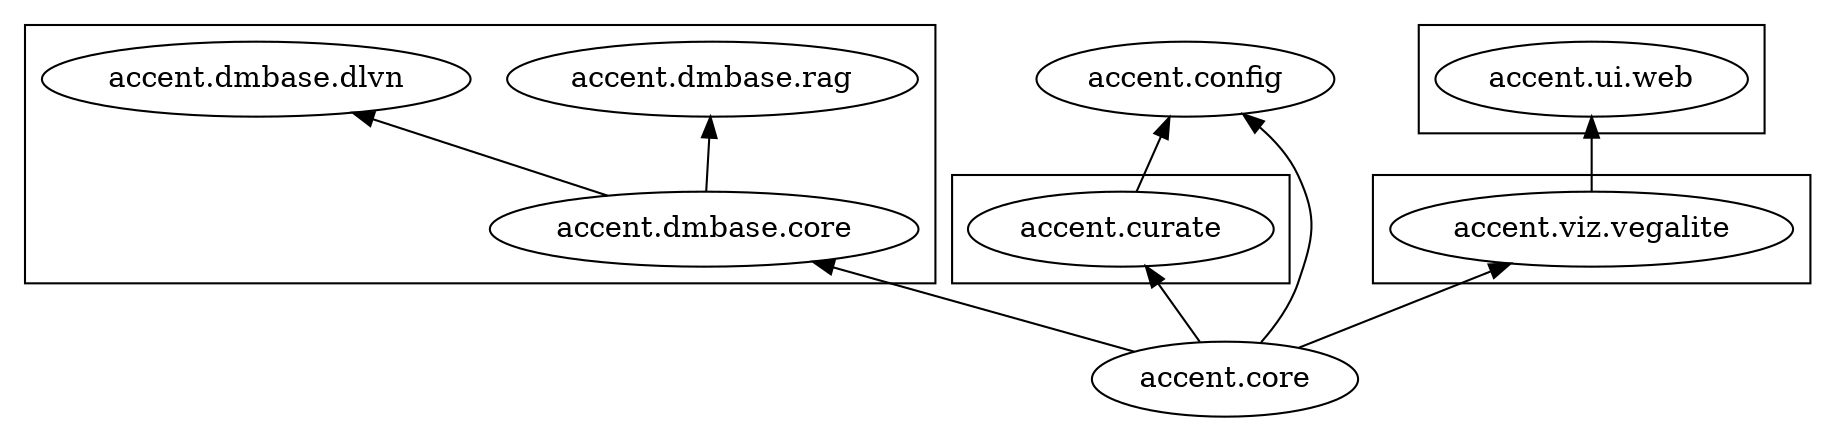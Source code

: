 digraph G {
 
  rankdir=BT;
  
  
  subgraph cluster_curation {
    
   
    curate_dataset[label="accent.curate"];
    
  }
  
  config[label="accent.config"]
  
  
  subgraph cluster_dm_rag {
      
    db[label="accent.dmbase.dlvn"];
    rag[label="accent.dmbase.rag"];
    rag_core[label="accent.dmbase.core"];
    rag_core -> db
    rag_core -> rag
      
  }
  
  subgraph cluster_viz {
    vegalite[label="accent.viz.vegalite"]
    
  }
  
  subgraph cluster_ui {
    web[label="accent.ui.web"]
  }
  
  vegalite -> web
  curate_dataset -> config
  core -> config
  core[label="accent.core"]
  core -> curate_dataset
  core -> rag_core
  core -> vegalite


}
